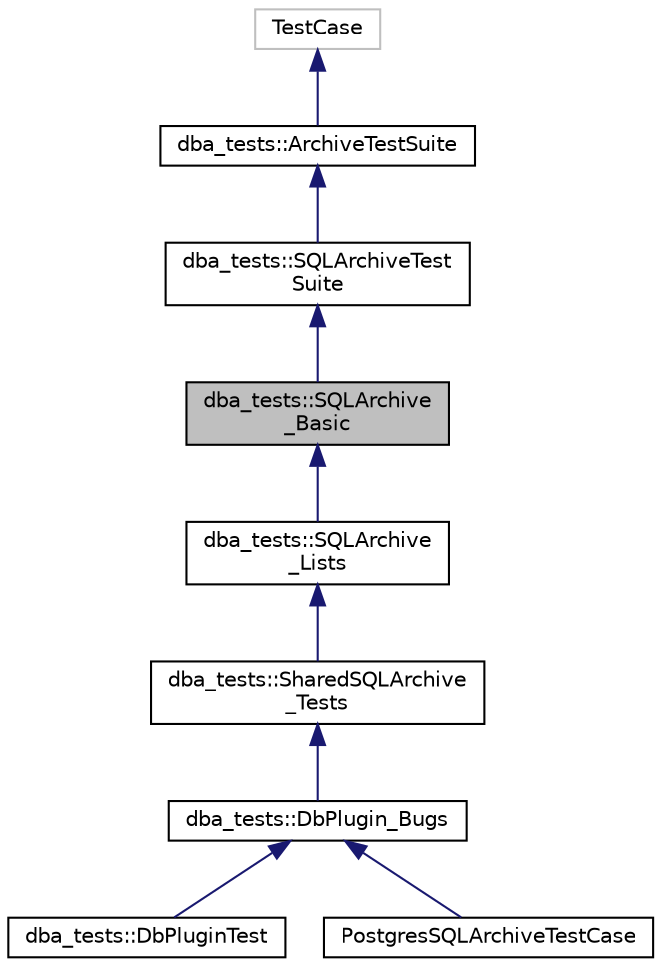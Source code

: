 digraph "dba_tests::SQLArchive_Basic"
{
  edge [fontname="Helvetica",fontsize="10",labelfontname="Helvetica",labelfontsize="10"];
  node [fontname="Helvetica",fontsize="10",shape=record];
  Node1 [label="dba_tests::SQLArchive\l_Basic",height=0.2,width=0.4,color="black", fillcolor="grey75", style="filled" fontcolor="black"];
  Node2 -> Node1 [dir="back",color="midnightblue",fontsize="10",style="solid",fontname="Helvetica"];
  Node2 [label="dba_tests::SQLArchiveTest\lSuite",height=0.2,width=0.4,color="black", fillcolor="white", style="filled",URL="$classdba__tests_1_1_s_q_l_archive_test_suite.html"];
  Node3 -> Node2 [dir="back",color="midnightblue",fontsize="10",style="solid",fontname="Helvetica"];
  Node3 [label="dba_tests::ArchiveTestSuite",height=0.2,width=0.4,color="black", fillcolor="white", style="filled",URL="$classdba__tests_1_1_archive_test_suite.html"];
  Node4 -> Node3 [dir="back",color="midnightblue",fontsize="10",style="solid",fontname="Helvetica"];
  Node4 [label="TestCase",height=0.2,width=0.4,color="grey75", fillcolor="white", style="filled"];
  Node1 -> Node5 [dir="back",color="midnightblue",fontsize="10",style="solid",fontname="Helvetica"];
  Node5 [label="dba_tests::SQLArchive\l_Lists",height=0.2,width=0.4,color="black", fillcolor="white", style="filled",URL="$classdba__tests_1_1_s_q_l_archive___lists.html"];
  Node5 -> Node6 [dir="back",color="midnightblue",fontsize="10",style="solid",fontname="Helvetica"];
  Node6 [label="dba_tests::SharedSQLArchive\l_Tests",height=0.2,width=0.4,color="black", fillcolor="white", style="filled",URL="$classdba__tests_1_1_shared_s_q_l_archive___tests.html"];
  Node6 -> Node7 [dir="back",color="midnightblue",fontsize="10",style="solid",fontname="Helvetica"];
  Node7 [label="dba_tests::DbPlugin_Bugs",height=0.2,width=0.4,color="black", fillcolor="white", style="filled",URL="$classdba__tests_1_1_db_plugin___bugs.html"];
  Node7 -> Node8 [dir="back",color="midnightblue",fontsize="10",style="solid",fontname="Helvetica"];
  Node8 [label="dba_tests::DbPluginTest",height=0.2,width=0.4,color="black", fillcolor="white", style="filled",URL="$classdba__tests_1_1_db_plugin_test.html"];
  Node7 -> Node9 [dir="back",color="midnightblue",fontsize="10",style="solid",fontname="Helvetica"];
  Node9 [label="PostgresSQLArchiveTestCase",height=0.2,width=0.4,color="black", fillcolor="white", style="filled",URL="$class_postgres_s_q_l_archive_test_case.html"];
}
